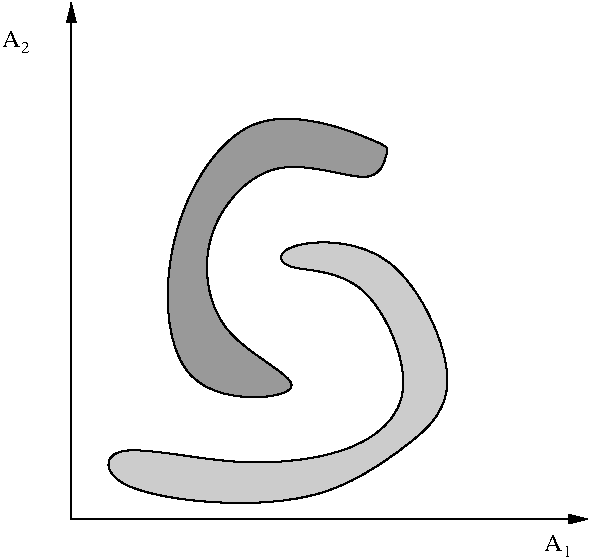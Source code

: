 #FIG 3.2  Produced by xfig version 3.2.5-alpha5
Landscape
Center
Metric
A4      
100.00
Single
-2
1200 2
2 1 0 1 0 7 50 -1 -1 0.000 0 0 -1 1 0 2
	1 1 1.00 60.00 120.00
	 2565 6705 2565 3015
2 1 0 1 0 7 50 -1 -1 0.000 0 0 -1 1 0 2
	1 1 1.00 60.00 120.00
	 2565 6705 6255 6705
3 1 0 1 0 0 50 -1 4 0.000 0 0 0 13
	 4005 4725 4905 4680 5400 5805 4995 6165 4410 6570 3600 6615
	 2790 6480 2790 6120 3735 6345 4590 6255 5085 5850 4680 4905
	 4050 4950
	 1.000 1.000 1.000 1.000 1.000 1.000 1.000 1.000
	 1.000 1.000 1.000 1.000 1.000
3 1 0 1 0 7 50 -1 12 0.000 0 0 0 10
	 4860 4050 3825 3645 3195 4635 3240 5940 4500 5805 3555 5445
	 3465 4635 4005 4050 4770 4365 4815 4050
	 1.000 1.000 1.000 1.000 1.000 1.000 1.000 1.000
	 1.000 1.000
4 0 0 50 -1 0 12 0.0000 4 135 90 5940 6930 A\001
4 0 0 50 -1 0 12 0.0000 4 135 90 2070 3330 A\001
4 0 0 50 -1 0 8 0.0000 4 135 90 2205 3375 2\001
4 0 0 50 -1 0 8 0.0000 4 135 90 6075 6975 1\001
